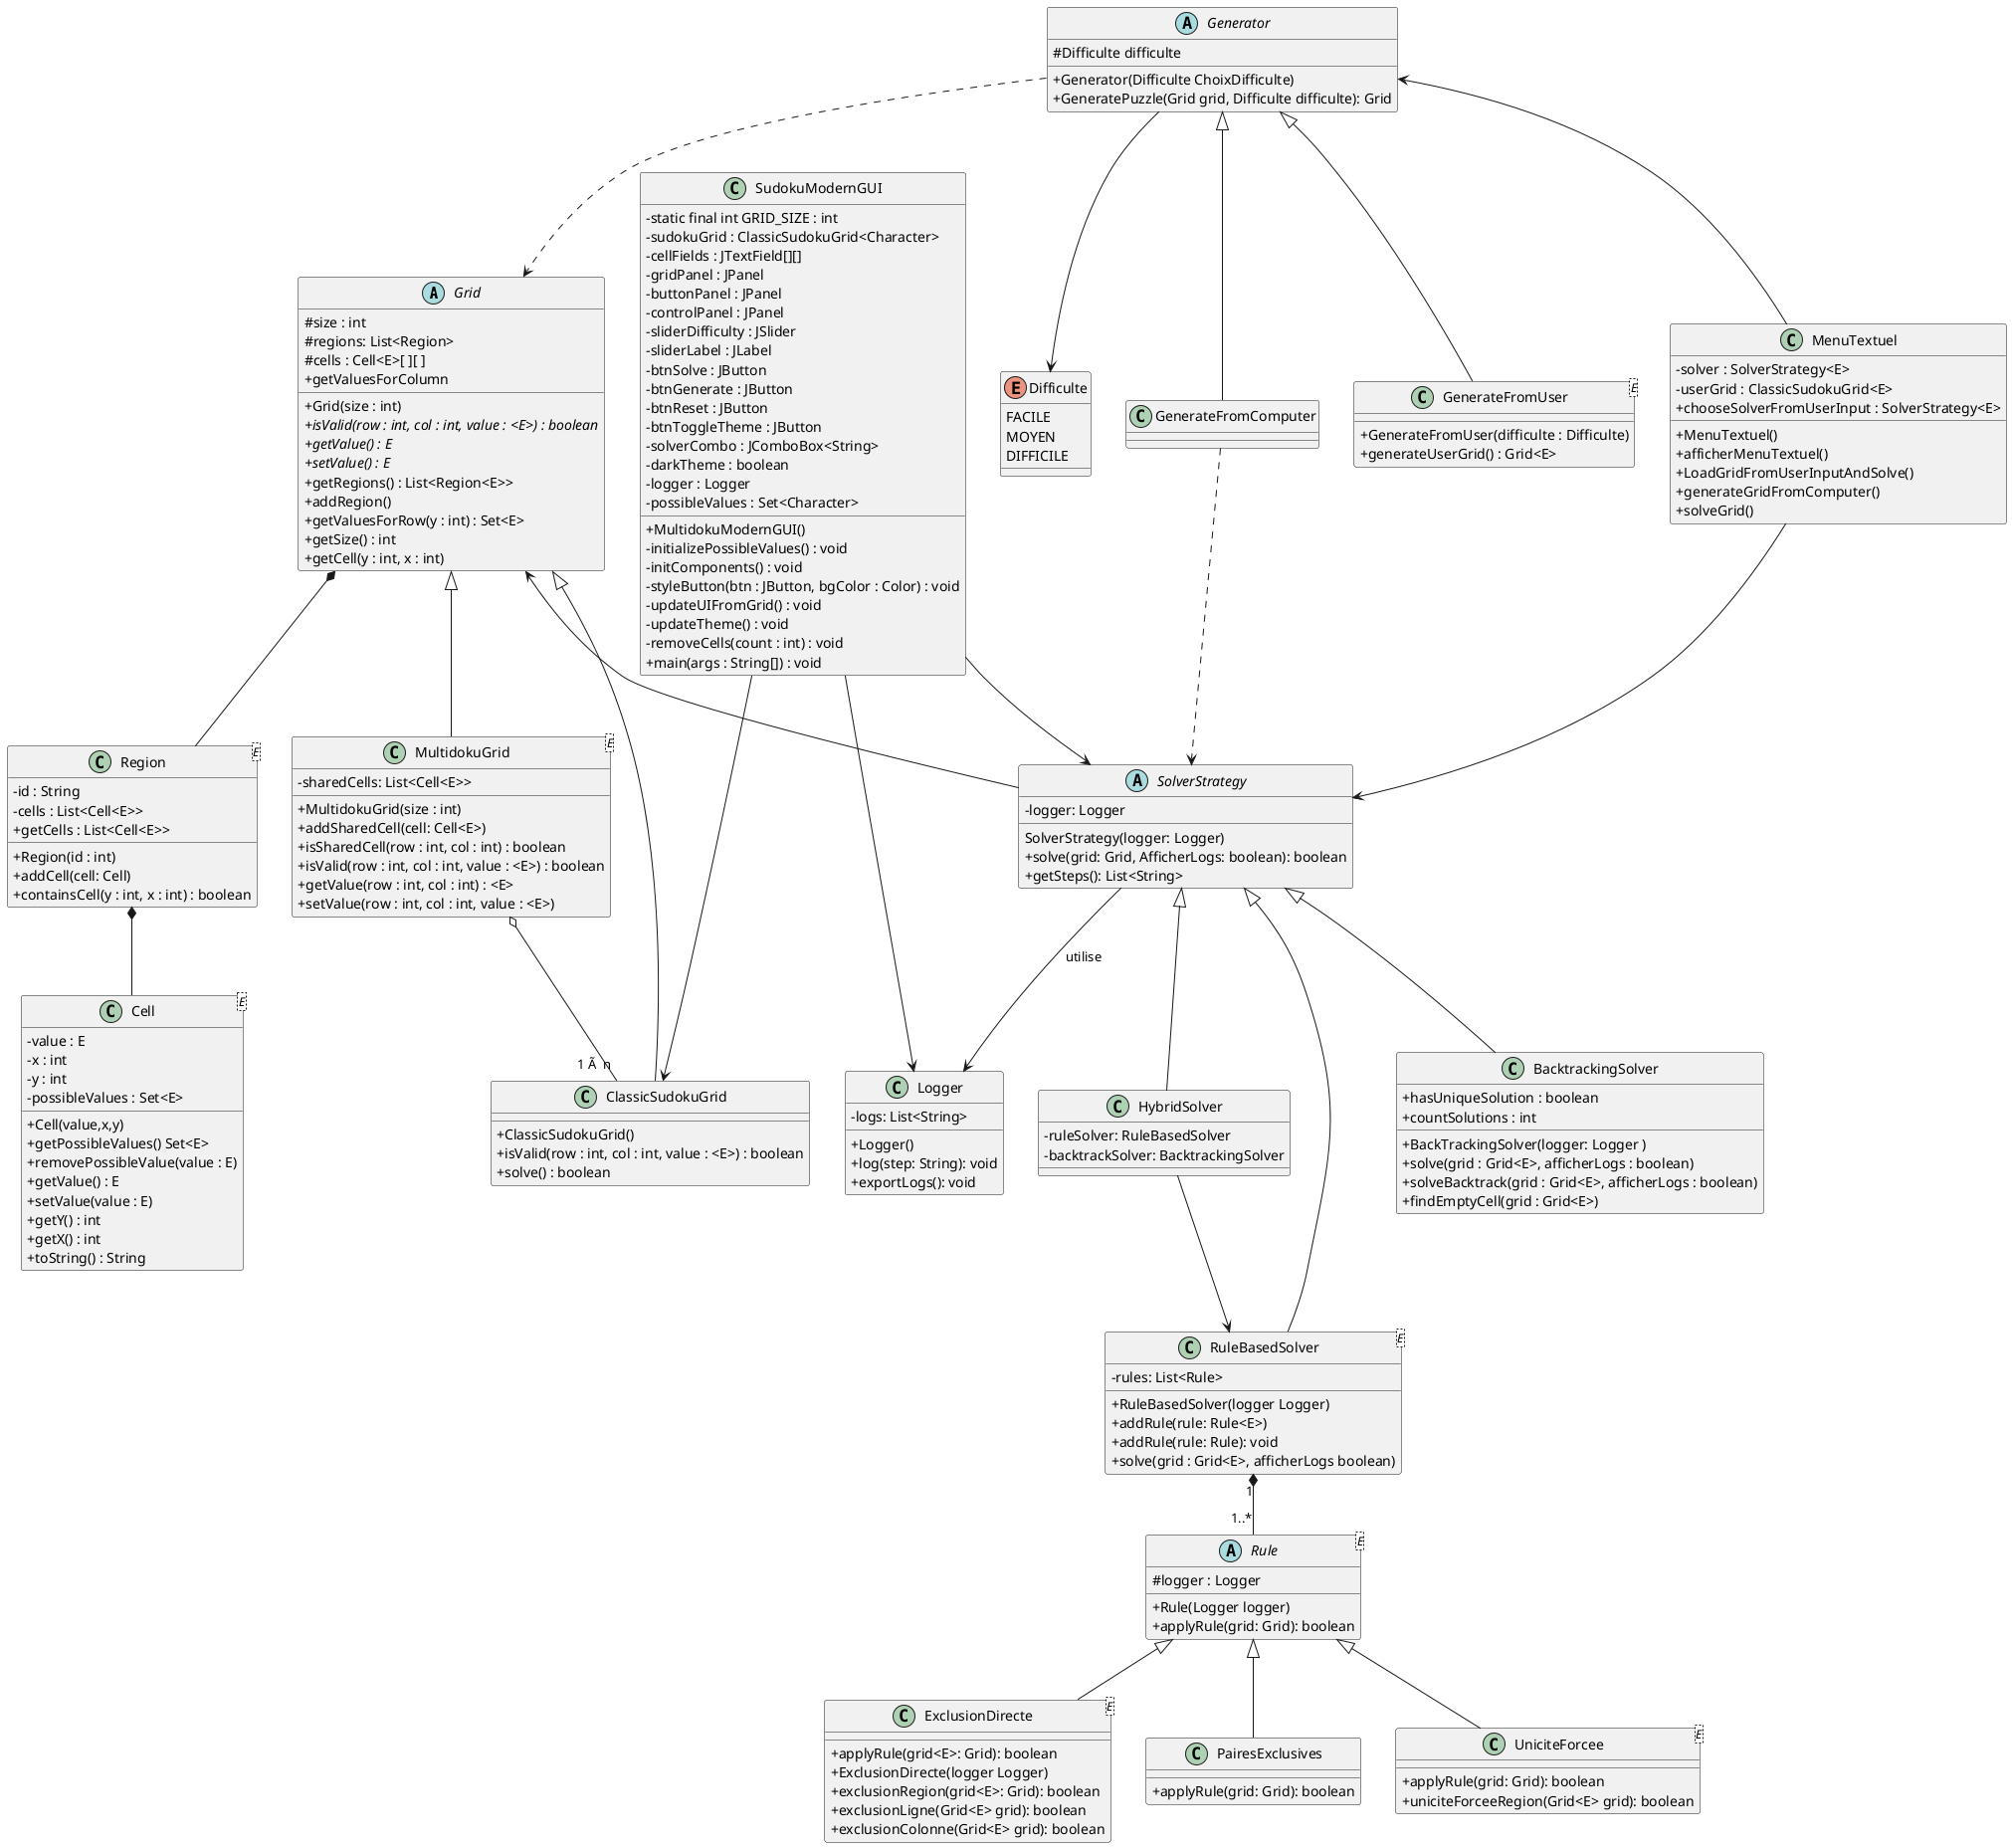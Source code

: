 @startuml
skinparam classAttributeIconSize 0
'https://plantuml.com/class-diagram

abstract class Grid{
    # size : int
    # regions: List<Region>
    # cells : Cell<E>[ ][ ]
    + Grid(size : int)
    + {abstract} isValid(row : int, col : int, value : <E>) : boolean
    + {abstract} getValue() : E
    + {abstract} setValue() : E
    + getRegions() : List<Region<E>>
    + addRegion()
    + getValuesForRow(y : int) : Set<E>
    + getSize() : int
    + getValuesForColumn
    + getCell(y : int, x : int)
}

class Region<E>{
    - id : String
    - cells : List<Cell<E>>
    + Region(id : int)
    + addCell(cell: Cell)
    + getCells : List<Cell<E>>
    + containsCell(y : int, x : int) : boolean
}

class Cell<E> {
    -value : E
    -x : int
    -y : int
    -possibleValues : Set<E>
    +Cell(value,x,y)
    +getPossibleValues() Set<E>
    +removePossibleValue(value : E)
    +getValue() : E
    +setValue(value : E)
    +getY() : int
    +getX() : int
    +toString() : String
}

class ClassicSudokuGrid{
    + ClassicSudokuGrid()
    + isValid(row : int, col : int, value : <E>) : boolean
    + solve() : boolean
}

class MultidokuGrid<E>{
    - sharedCells: List<Cell<E>>
    + MultidokuGrid(size : int)
    + addSharedCell(cell: Cell<E>)
    + isSharedCell(row : int, col : int) : boolean
    + isValid(row : int, col : int, value : <E>) : boolean
    + getValue(row : int, col : int) : <E>
    + setValue(row : int, col : int, value : <E>)
}

abstract class Rule<E> {
    #logger : Logger
    +Rule(Logger logger)
    + applyRule(grid: Grid): boolean
}
class ExclusionDirecte<E> extends Rule {
    + applyRule(grid<E>: Grid): boolean
    + ExclusionDirecte(logger Logger)
    + exclusionRegion(grid<E>: Grid): boolean
    + exclusionLigne(Grid<E> grid): boolean
    + exclusionColonne(Grid<E> grid): boolean
}
class PairesExclusives extends Rule {
    + applyRule(grid: Grid): boolean
}
class UniciteForcee<E> extends Rule {
    + applyRule(grid: Grid): boolean
    + uniciteForceeRegion(Grid<E> grid): boolean
}

enum Difficulte{
    FACILE
    MOYEN
    DIFFICILE
}

Generator --> Difficulte

Abstract class Generator {
    # Difficulte difficulte
    + Generator(Difficulte ChoixDifficulte)
    + GeneratePuzzle(Grid grid, Difficulte difficulte): Grid
}
Generator ..> Grid

class GenerateFromComputer extends Generator{
}

class GenerateFromUser<E> extends Generator<E>{
    + GenerateFromUser(difficulte : Difficulte)
    + generateUserGrid() : Grid<E>
}

class MenuTextuel {
    - solver : SolverStrategy<E>
    - userGrid : ClassicSudokuGrid<E>
    + MenuTextuel()
    + afficherMenuTextuel()
    + LoadGridFromUserInputAndSolve()
    + generateGridFromComputer()
    + chooseSolverFromUserInput : SolverStrategy<E>
    + solveGrid()
}

MenuTextuel --> SolverStrategy



class RuleBasedSolver<E> {
    - rules: List<Rule>
    + RuleBasedSolver(logger Logger)
    + addRule(rule: Rule<E>)
    + addRule(rule: Rule): void
    + solve(grid : Grid<E>, afficherLogs boolean)
}

class BacktrackingSolver {
    +BackTrackingSolver(logger: Logger )
    +solve(grid : Grid<E>, afficherLogs : boolean)
    +solveBacktrack(grid : Grid<E>, afficherLogs : boolean)
    +findEmptyCell(grid : Grid<E>)
    +hasUniqueSolution : boolean
    +countSolutions : int
}

class HybridSolver {
    - ruleSolver: RuleBasedSolver
    - backtrackSolver: BacktrackingSolver
}

class Logger {
    - logs: List<String>
    + Logger()
    + log(step: String): void
    + exportLogs(): void
}

abstract class SolverStrategy {
    - logger: Logger
    SolverStrategy(logger: Logger)
    + solve(grid: Grid, AfficherLogs: boolean): boolean
    + getSteps(): List<String>
}

class SudokuModernGUI {
  - static final int GRID_SIZE : int
  - sudokuGrid : ClassicSudokuGrid<Character>
  - cellFields : JTextField[][]
  - gridPanel : JPanel
  - buttonPanel : JPanel
  - controlPanel : JPanel
  - sliderDifficulty : JSlider
  - sliderLabel : JLabel
  - btnSolve : JButton
  - btnGenerate : JButton
  - btnReset : JButton
  - btnToggleTheme : JButton
  - solverCombo : JComboBox<String>
  - darkTheme : boolean
  - logger : Logger
  - possibleValues : Set<Character>
  + MultidokuModernGUI()
  - initializePossibleValues() : void
  - initComponents() : void
  - styleButton(btn : JButton, bgColor : Color) : void
  - updateUIFromGrid() : void
  - updateTheme() : void
  - removeCells(count : int) : void
  + main(args : String[]) : void
}

SolverStrategy --> Logger : utilise

Generator<--MenuTextuel

Grid <|-- MultidokuGrid
Grid <|-- ClassicSudokuGrid
Grid *-- Region
Grid <-- SolverStrategy

GenerateFromComputer ..> SolverStrategy

MultidokuGrid o-- "1 Ã  n" ClassicSudokuGrid

Region *-- Cell

SolverStrategy <|-- RuleBasedSolver
SolverStrategy <|-- HybridSolver
SolverStrategy <|-- BacktrackingSolver
RuleBasedSolver "1" *-- "1..*" Rule
HybridSolver --> RuleBasedSolver
SudokuModernGUI --> ClassicSudokuGrid
SudokuModernGUI --> Logger
SudokuModernGUI --> SolverStrategy




@enduml